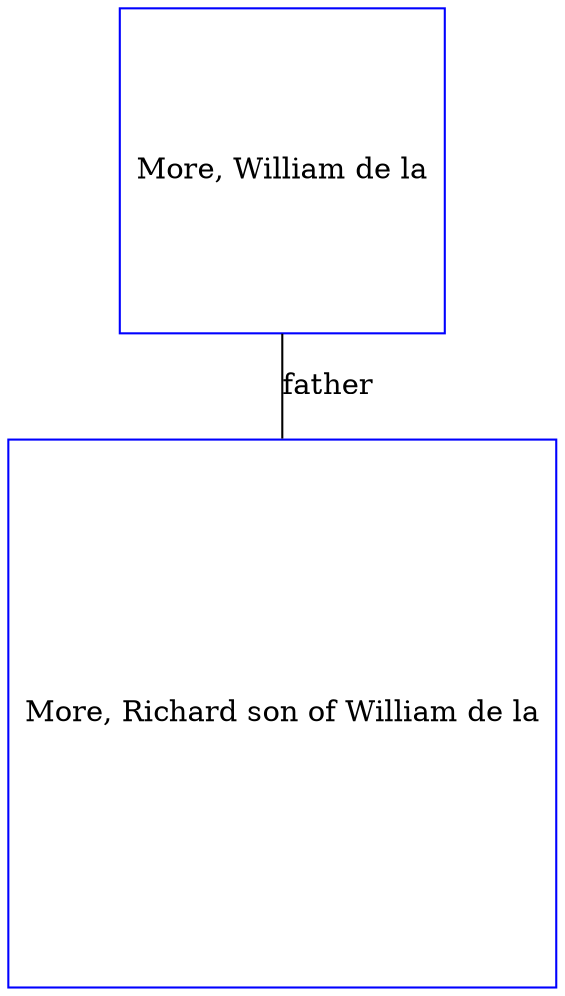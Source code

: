 digraph D {
    edge [dir=none];    node [shape=box];    "009110"   [label="More, William de la", shape=box, regular=1, color="blue"] ;
"009109"   [label="More, Richard son of William de la", shape=box, regular=1, color="blue"] ;
009110->009109 [label="father",arrowsize=0.0]; 
}